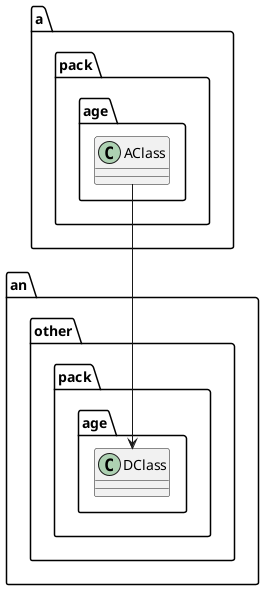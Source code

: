 @startuml

package a.pack.age {

	class AClass {
	}

}

package an.other.pack.age {

	class DClass {
	}

}

AClass --> DClass

@enduml